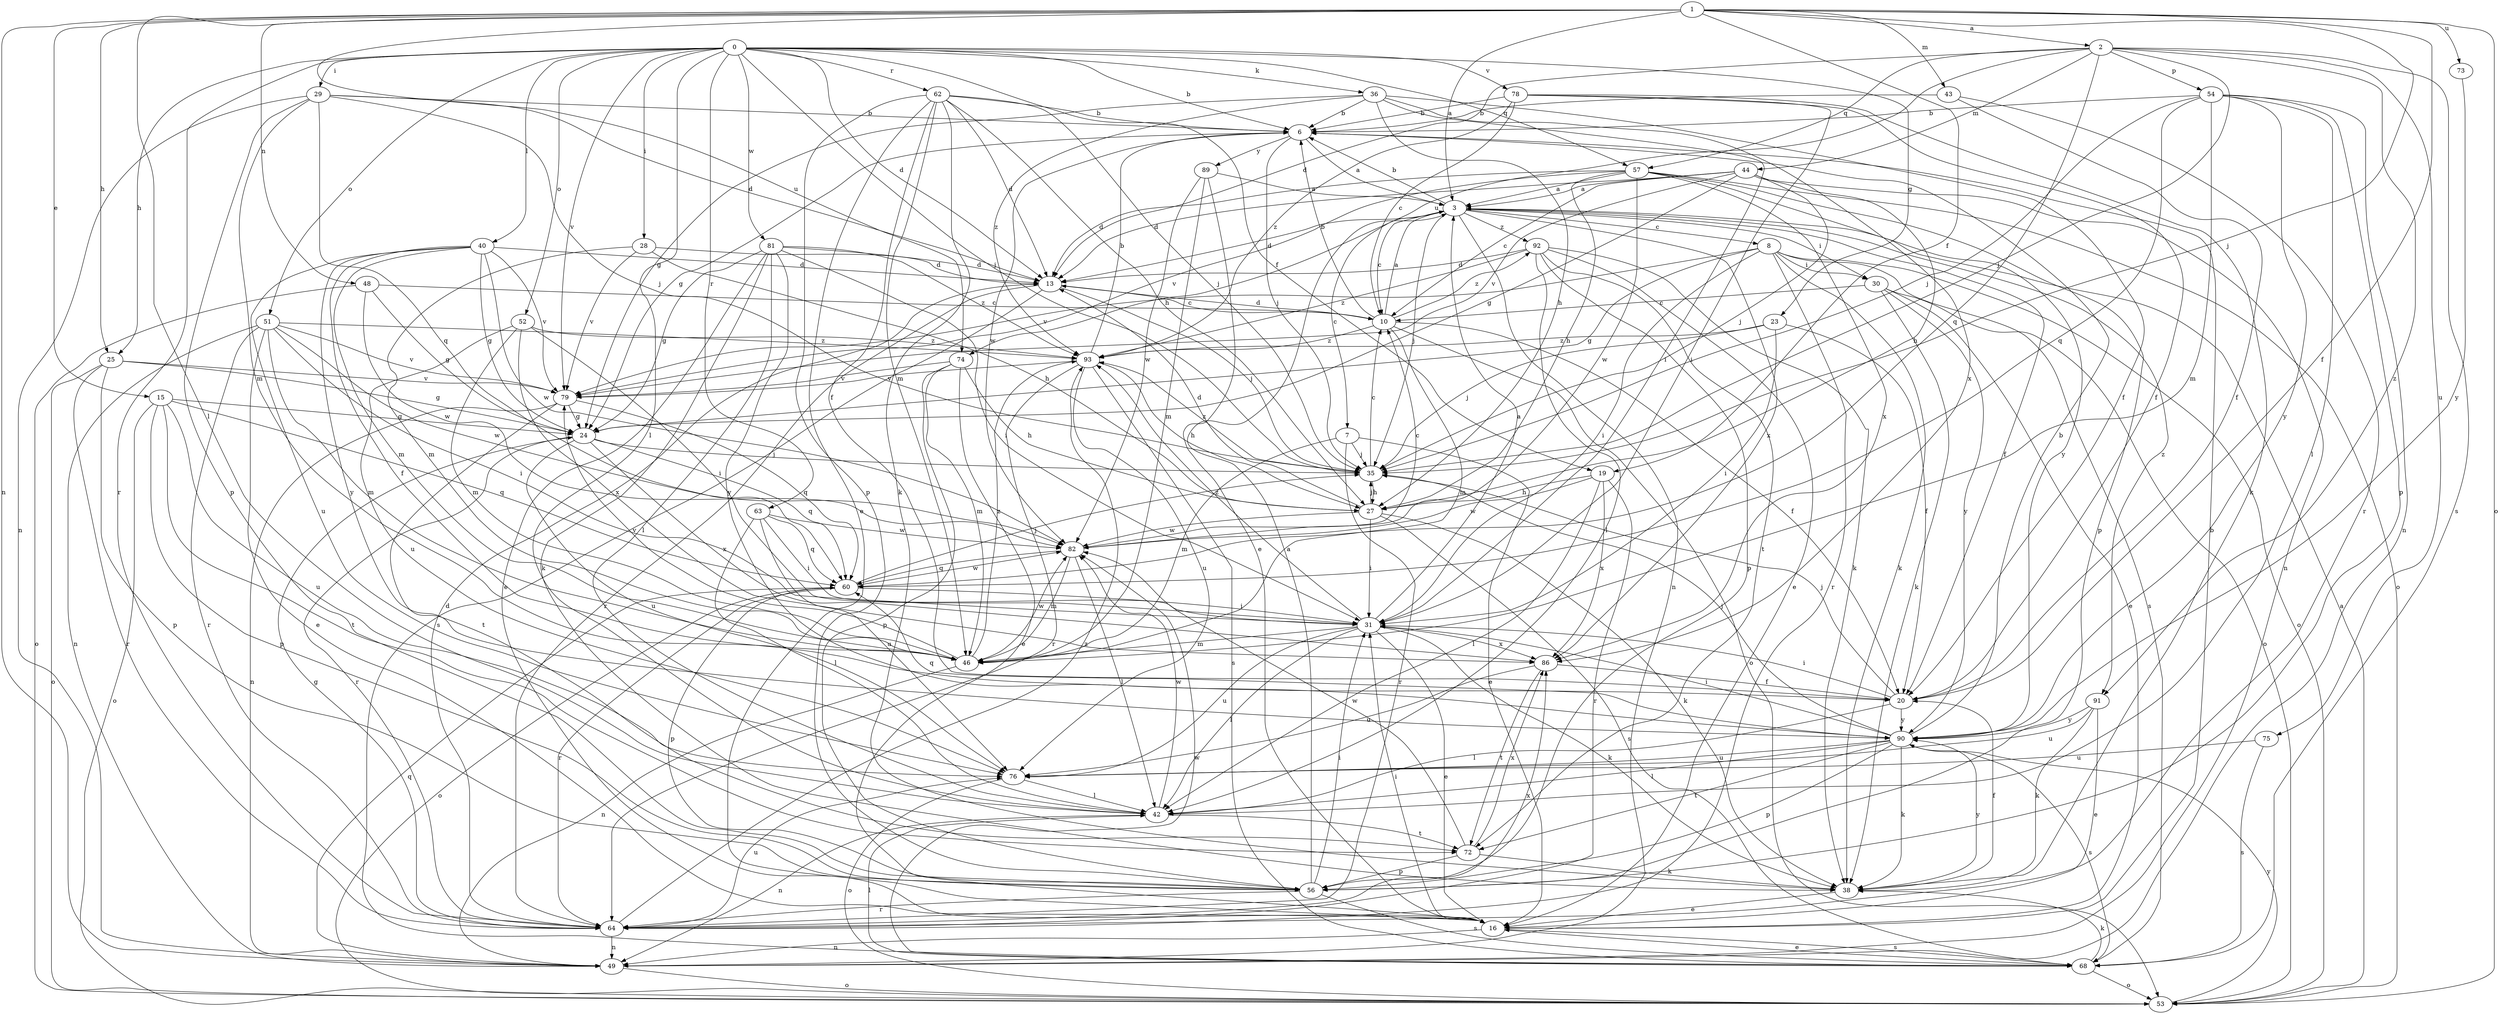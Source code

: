 strict digraph  {
0;
1;
2;
3;
6;
7;
8;
10;
13;
15;
16;
19;
20;
23;
24;
25;
27;
28;
29;
30;
31;
35;
36;
38;
40;
42;
43;
44;
46;
48;
49;
51;
52;
53;
54;
56;
57;
60;
62;
63;
64;
68;
72;
73;
74;
75;
76;
78;
79;
81;
82;
86;
89;
90;
91;
92;
93;
0 -> 6  [label=b];
0 -> 13  [label=d];
0 -> 19  [label=f];
0 -> 23  [label=g];
0 -> 25  [label=h];
0 -> 28  [label=i];
0 -> 29  [label=i];
0 -> 35  [label=j];
0 -> 36  [label=k];
0 -> 40  [label=l];
0 -> 42  [label=l];
0 -> 51  [label=o];
0 -> 52  [label=o];
0 -> 57  [label=q];
0 -> 62  [label=r];
0 -> 63  [label=r];
0 -> 64  [label=r];
0 -> 78  [label=v];
0 -> 79  [label=v];
0 -> 81  [label=w];
1 -> 2  [label=a];
1 -> 3  [label=a];
1 -> 15  [label=e];
1 -> 19  [label=f];
1 -> 20  [label=f];
1 -> 25  [label=h];
1 -> 35  [label=j];
1 -> 42  [label=l];
1 -> 43  [label=m];
1 -> 48  [label=n];
1 -> 49  [label=n];
1 -> 53  [label=o];
1 -> 73  [label=u];
1 -> 74  [label=u];
2 -> 13  [label=d];
2 -> 35  [label=j];
2 -> 44  [label=m];
2 -> 54  [label=p];
2 -> 57  [label=q];
2 -> 60  [label=q];
2 -> 68  [label=s];
2 -> 74  [label=u];
2 -> 75  [label=u];
2 -> 91  [label=z];
3 -> 6  [label=b];
3 -> 7  [label=c];
3 -> 8  [label=c];
3 -> 10  [label=c];
3 -> 13  [label=d];
3 -> 20  [label=f];
3 -> 30  [label=i];
3 -> 35  [label=j];
3 -> 49  [label=n];
3 -> 86  [label=x];
3 -> 91  [label=z];
3 -> 92  [label=z];
6 -> 3  [label=a];
6 -> 24  [label=g];
6 -> 35  [label=j];
6 -> 82  [label=w];
6 -> 89  [label=y];
7 -> 16  [label=e];
7 -> 35  [label=j];
7 -> 46  [label=m];
7 -> 64  [label=r];
8 -> 24  [label=g];
8 -> 30  [label=i];
8 -> 31  [label=i];
8 -> 38  [label=k];
8 -> 53  [label=o];
8 -> 64  [label=r];
8 -> 68  [label=s];
8 -> 79  [label=v];
10 -> 3  [label=a];
10 -> 6  [label=b];
10 -> 13  [label=d];
10 -> 20  [label=f];
10 -> 46  [label=m];
10 -> 53  [label=o];
10 -> 92  [label=z];
10 -> 93  [label=z];
13 -> 10  [label=c];
13 -> 35  [label=j];
13 -> 64  [label=r];
13 -> 68  [label=s];
15 -> 24  [label=g];
15 -> 53  [label=o];
15 -> 56  [label=p];
15 -> 60  [label=q];
15 -> 72  [label=t];
15 -> 76  [label=u];
16 -> 6  [label=b];
16 -> 31  [label=i];
16 -> 49  [label=n];
16 -> 68  [label=s];
19 -> 27  [label=h];
19 -> 42  [label=l];
19 -> 64  [label=r];
19 -> 82  [label=w];
19 -> 86  [label=x];
20 -> 31  [label=i];
20 -> 35  [label=j];
20 -> 42  [label=l];
20 -> 90  [label=y];
23 -> 20  [label=f];
23 -> 31  [label=i];
23 -> 35  [label=j];
23 -> 93  [label=z];
24 -> 35  [label=j];
24 -> 60  [label=q];
24 -> 64  [label=r];
24 -> 76  [label=u];
24 -> 86  [label=x];
25 -> 24  [label=g];
25 -> 53  [label=o];
25 -> 56  [label=p];
25 -> 64  [label=r];
25 -> 79  [label=v];
27 -> 13  [label=d];
27 -> 31  [label=i];
27 -> 35  [label=j];
27 -> 38  [label=k];
27 -> 68  [label=s];
27 -> 82  [label=w];
28 -> 13  [label=d];
28 -> 27  [label=h];
28 -> 46  [label=m];
28 -> 79  [label=v];
29 -> 6  [label=b];
29 -> 13  [label=d];
29 -> 35  [label=j];
29 -> 46  [label=m];
29 -> 49  [label=n];
29 -> 56  [label=p];
29 -> 60  [label=q];
30 -> 10  [label=c];
30 -> 16  [label=e];
30 -> 38  [label=k];
30 -> 53  [label=o];
30 -> 90  [label=y];
31 -> 3  [label=a];
31 -> 16  [label=e];
31 -> 38  [label=k];
31 -> 42  [label=l];
31 -> 46  [label=m];
31 -> 76  [label=u];
31 -> 86  [label=x];
31 -> 93  [label=z];
35 -> 10  [label=c];
35 -> 27  [label=h];
35 -> 93  [label=z];
36 -> 6  [label=b];
36 -> 20  [label=f];
36 -> 24  [label=g];
36 -> 27  [label=h];
36 -> 31  [label=i];
36 -> 86  [label=x];
36 -> 93  [label=z];
38 -> 16  [label=e];
38 -> 20  [label=f];
38 -> 90  [label=y];
40 -> 13  [label=d];
40 -> 20  [label=f];
40 -> 24  [label=g];
40 -> 46  [label=m];
40 -> 76  [label=u];
40 -> 79  [label=v];
40 -> 82  [label=w];
40 -> 90  [label=y];
42 -> 49  [label=n];
42 -> 72  [label=t];
42 -> 82  [label=w];
43 -> 6  [label=b];
43 -> 20  [label=f];
43 -> 64  [label=r];
44 -> 3  [label=a];
44 -> 10  [label=c];
44 -> 13  [label=d];
44 -> 24  [label=g];
44 -> 27  [label=h];
44 -> 35  [label=j];
44 -> 49  [label=n];
44 -> 79  [label=v];
46 -> 49  [label=n];
46 -> 79  [label=v];
46 -> 82  [label=w];
46 -> 93  [label=z];
48 -> 10  [label=c];
48 -> 24  [label=g];
48 -> 53  [label=o];
48 -> 82  [label=w];
49 -> 53  [label=o];
49 -> 60  [label=q];
51 -> 16  [label=e];
51 -> 31  [label=i];
51 -> 46  [label=m];
51 -> 49  [label=n];
51 -> 64  [label=r];
51 -> 79  [label=v];
51 -> 82  [label=w];
51 -> 93  [label=z];
52 -> 31  [label=i];
52 -> 46  [label=m];
52 -> 76  [label=u];
52 -> 86  [label=x];
52 -> 93  [label=z];
53 -> 3  [label=a];
53 -> 90  [label=y];
54 -> 6  [label=b];
54 -> 35  [label=j];
54 -> 42  [label=l];
54 -> 46  [label=m];
54 -> 49  [label=n];
54 -> 56  [label=p];
54 -> 60  [label=q];
54 -> 90  [label=y];
56 -> 3  [label=a];
56 -> 31  [label=i];
56 -> 64  [label=r];
56 -> 68  [label=s];
57 -> 3  [label=a];
57 -> 13  [label=d];
57 -> 27  [label=h];
57 -> 53  [label=o];
57 -> 56  [label=p];
57 -> 79  [label=v];
57 -> 82  [label=w];
57 -> 86  [label=x];
57 -> 90  [label=y];
60 -> 31  [label=i];
60 -> 35  [label=j];
60 -> 53  [label=o];
60 -> 56  [label=p];
60 -> 64  [label=r];
60 -> 82  [label=w];
62 -> 6  [label=b];
62 -> 13  [label=d];
62 -> 16  [label=e];
62 -> 20  [label=f];
62 -> 27  [label=h];
62 -> 35  [label=j];
62 -> 38  [label=k];
62 -> 46  [label=m];
62 -> 56  [label=p];
63 -> 31  [label=i];
63 -> 42  [label=l];
63 -> 60  [label=q];
63 -> 76  [label=u];
63 -> 82  [label=w];
64 -> 13  [label=d];
64 -> 24  [label=g];
64 -> 49  [label=n];
64 -> 76  [label=u];
64 -> 86  [label=x];
64 -> 93  [label=z];
68 -> 16  [label=e];
68 -> 38  [label=k];
68 -> 42  [label=l];
68 -> 53  [label=o];
68 -> 82  [label=w];
72 -> 38  [label=k];
72 -> 56  [label=p];
72 -> 82  [label=w];
72 -> 86  [label=x];
73 -> 90  [label=y];
74 -> 16  [label=e];
74 -> 27  [label=h];
74 -> 46  [label=m];
74 -> 56  [label=p];
74 -> 79  [label=v];
75 -> 68  [label=s];
75 -> 76  [label=u];
76 -> 42  [label=l];
76 -> 53  [label=o];
78 -> 6  [label=b];
78 -> 10  [label=c];
78 -> 20  [label=f];
78 -> 31  [label=i];
78 -> 38  [label=k];
78 -> 93  [label=z];
79 -> 24  [label=g];
79 -> 49  [label=n];
79 -> 60  [label=q];
79 -> 72  [label=t];
81 -> 13  [label=d];
81 -> 16  [label=e];
81 -> 24  [label=g];
81 -> 31  [label=i];
81 -> 38  [label=k];
81 -> 42  [label=l];
81 -> 90  [label=y];
81 -> 93  [label=z];
82 -> 10  [label=c];
82 -> 42  [label=l];
82 -> 46  [label=m];
82 -> 60  [label=q];
86 -> 20  [label=f];
86 -> 72  [label=t];
86 -> 76  [label=u];
89 -> 3  [label=a];
89 -> 16  [label=e];
89 -> 46  [label=m];
89 -> 82  [label=w];
90 -> 6  [label=b];
90 -> 31  [label=i];
90 -> 35  [label=j];
90 -> 38  [label=k];
90 -> 42  [label=l];
90 -> 56  [label=p];
90 -> 60  [label=q];
90 -> 68  [label=s];
90 -> 72  [label=t];
90 -> 76  [label=u];
91 -> 16  [label=e];
91 -> 38  [label=k];
91 -> 76  [label=u];
91 -> 90  [label=y];
92 -> 13  [label=d];
92 -> 16  [label=e];
92 -> 38  [label=k];
92 -> 42  [label=l];
92 -> 56  [label=p];
92 -> 72  [label=t];
92 -> 93  [label=z];
93 -> 6  [label=b];
93 -> 27  [label=h];
93 -> 64  [label=r];
93 -> 68  [label=s];
93 -> 76  [label=u];
93 -> 79  [label=v];
}

